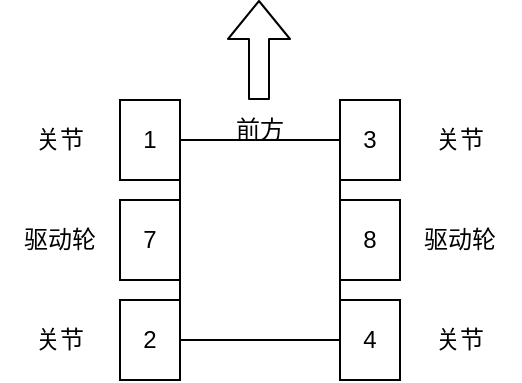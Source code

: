 <mxfile>
    <diagram id="bfY5do3SnhJeRrISgbRS" name="第 1 页">
        <mxGraphModel dx="446" dy="427" grid="1" gridSize="10" guides="1" tooltips="1" connect="1" arrows="1" fold="1" page="1" pageScale="1" pageWidth="827" pageHeight="1169" background="#FFFFFF" math="0" shadow="0">
            <root>
                <mxCell id="0"/>
                <mxCell id="1" parent="0"/>
                <mxCell id="3" value="1" style="rounded=0;whiteSpace=wrap;html=1;" parent="1" vertex="1">
                    <mxGeometry x="90" y="90" width="30" height="40" as="geometry"/>
                </mxCell>
                <mxCell id="4" value="" style="shape=flexArrow;endArrow=classic;html=1;labelBackgroundColor=#000000;strokeColor=#000000;" parent="1" edge="1">
                    <mxGeometry width="50" height="50" relative="1" as="geometry">
                        <mxPoint x="159.5" y="90" as="sourcePoint"/>
                        <mxPoint x="159.5" y="40" as="targetPoint"/>
                    </mxGeometry>
                </mxCell>
                <mxCell id="5" value="前方" style="text;strokeColor=none;fillColor=none;align=center;verticalAlign=middle;spacingLeft=4;spacingRight=4;overflow=hidden;points=[[0,0.5],[1,0.5]];portConstraint=eastwest;rotatable=0;whiteSpace=wrap;html=1;fontColor=#000000;" parent="1" vertex="1">
                    <mxGeometry x="120" y="90" width="80" height="30" as="geometry"/>
                </mxCell>
                <mxCell id="7" value="3" style="rounded=0;whiteSpace=wrap;html=1;" parent="1" vertex="1">
                    <mxGeometry x="200" y="90" width="30" height="40" as="geometry"/>
                </mxCell>
                <mxCell id="8" value="2" style="rounded=0;whiteSpace=wrap;html=1;" parent="1" vertex="1">
                    <mxGeometry x="90" y="190" width="30" height="40" as="geometry"/>
                </mxCell>
                <mxCell id="9" value="4" style="rounded=0;whiteSpace=wrap;html=1;" parent="1" vertex="1">
                    <mxGeometry x="200" y="190" width="30" height="40" as="geometry"/>
                </mxCell>
                <mxCell id="10" value="7" style="rounded=0;whiteSpace=wrap;html=1;" vertex="1" parent="1">
                    <mxGeometry x="90" y="140" width="30" height="40" as="geometry"/>
                </mxCell>
                <mxCell id="11" value="" style="rounded=0;whiteSpace=wrap;html=1;" vertex="1" parent="1">
                    <mxGeometry x="120" y="110" width="80" height="100" as="geometry"/>
                </mxCell>
                <mxCell id="12" value="8" style="rounded=0;whiteSpace=wrap;html=1;" vertex="1" parent="1">
                    <mxGeometry x="200" y="140" width="30" height="40" as="geometry"/>
                </mxCell>
                <mxCell id="13" value="关节" style="text;html=1;strokeColor=none;fillColor=none;align=center;verticalAlign=middle;whiteSpace=wrap;rounded=0;fontColor=#000000;" vertex="1" parent="1">
                    <mxGeometry x="30" y="95" width="60" height="30" as="geometry"/>
                </mxCell>
                <mxCell id="14" value="关节" style="text;html=1;strokeColor=none;fillColor=none;align=center;verticalAlign=middle;whiteSpace=wrap;rounded=0;fontColor=#000000;" vertex="1" parent="1">
                    <mxGeometry x="230" y="95" width="60" height="30" as="geometry"/>
                </mxCell>
                <mxCell id="15" value="关节" style="text;html=1;strokeColor=none;fillColor=none;align=center;verticalAlign=middle;whiteSpace=wrap;rounded=0;fontColor=#000000;" vertex="1" parent="1">
                    <mxGeometry x="30" y="195" width="60" height="30" as="geometry"/>
                </mxCell>
                <mxCell id="16" value="关节" style="text;html=1;strokeColor=none;fillColor=none;align=center;verticalAlign=middle;whiteSpace=wrap;rounded=0;fontColor=#000000;" vertex="1" parent="1">
                    <mxGeometry x="230" y="195" width="60" height="30" as="geometry"/>
                </mxCell>
                <mxCell id="17" value="驱动轮" style="text;html=1;strokeColor=none;fillColor=none;align=center;verticalAlign=middle;whiteSpace=wrap;rounded=0;fontColor=#000000;" vertex="1" parent="1">
                    <mxGeometry x="30" y="145" width="60" height="30" as="geometry"/>
                </mxCell>
                <mxCell id="18" value="驱动轮" style="text;html=1;strokeColor=none;fillColor=none;align=center;verticalAlign=middle;whiteSpace=wrap;rounded=0;fontColor=#000000;" vertex="1" parent="1">
                    <mxGeometry x="230" y="145" width="60" height="30" as="geometry"/>
                </mxCell>
            </root>
        </mxGraphModel>
    </diagram>
</mxfile>